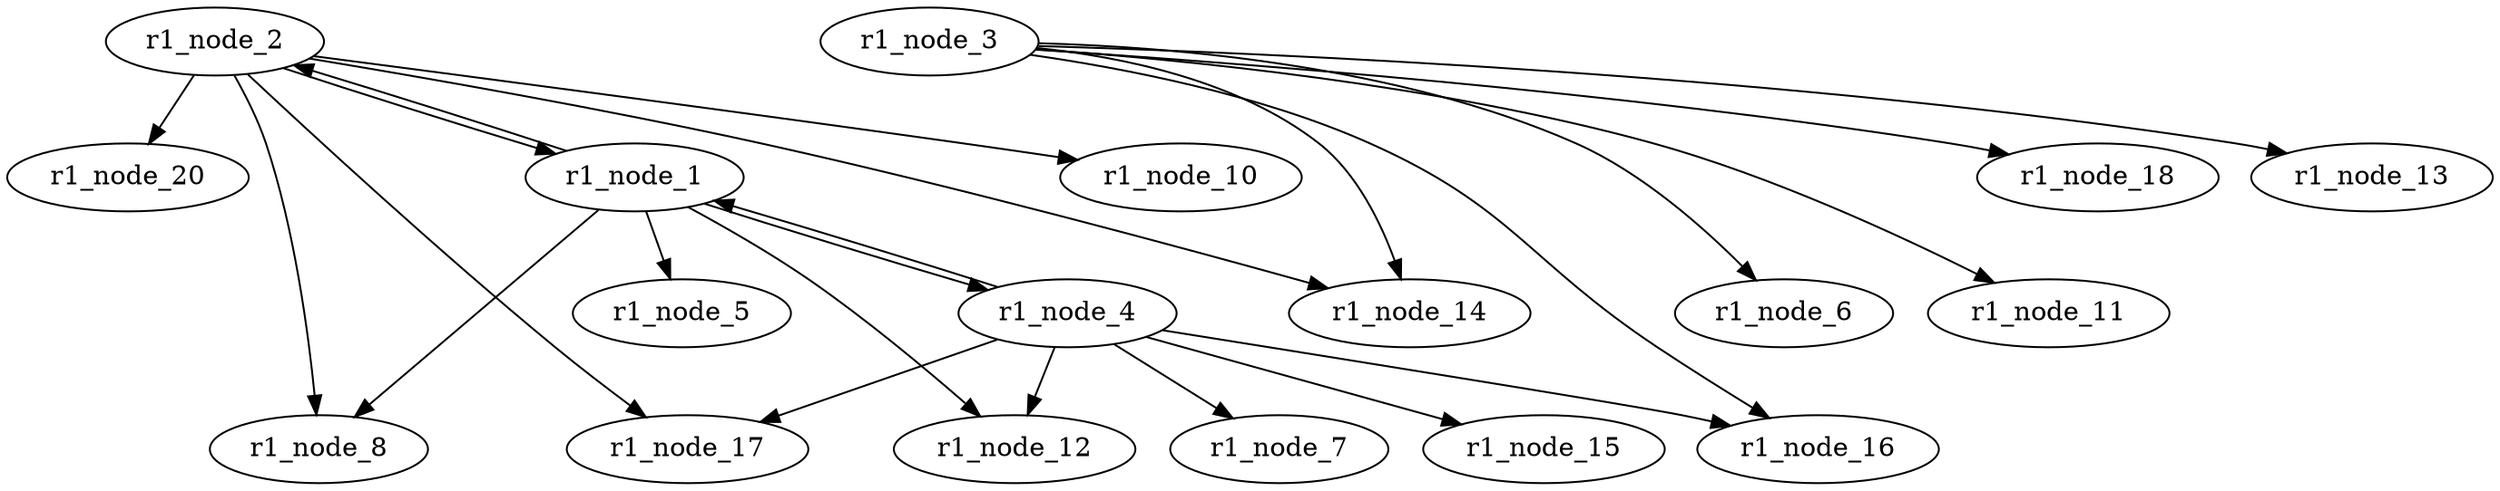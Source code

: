 strict digraph {


	"r1_node_2" [  weight=0 ];

	"r1_node_2" -> "r1_node_8" [  weight=0 ];

	"r1_node_2" -> "r1_node_10" [  weight=0 ];

	"r1_node_2" -> "r1_node_14" [  weight=0 ];

	"r1_node_2" -> "r1_node_17" [  weight=0 ];

	"r1_node_2" -> "r1_node_20" [  weight=0 ];

	"r1_node_2" -> "r1_node_1" [  weight=0 ];

	"r1_node_8" [  weight=0 ];

	"r1_node_6" [  weight=0 ];

	"r1_node_11" [  weight=0 ];

	"r1_node_16" [  weight=0 ];

	"r1_node_4" [  weight=0 ];

	"r1_node_4" -> "r1_node_16" [  weight=0 ];

	"r1_node_4" -> "r1_node_17" [  weight=0 ];

	"r1_node_4" -> "r1_node_1" [  weight=0 ];

	"r1_node_4" -> "r1_node_7" [  weight=0 ];

	"r1_node_4" -> "r1_node_12" [  weight=0 ];

	"r1_node_4" -> "r1_node_15" [  weight=0 ];

	"r1_node_10" [  weight=0 ];

	"r1_node_17" [  weight=0 ];

	"r1_node_15" [  weight=0 ];

	"r1_node_5" [  weight=0 ];

	"r1_node_14" [  weight=0 ];

	"r1_node_1" [  weight=0 ];

	"r1_node_1" -> "r1_node_2" [  weight=0 ];

	"r1_node_1" -> "r1_node_4" [  weight=0 ];

	"r1_node_1" -> "r1_node_8" [  weight=0 ];

	"r1_node_1" -> "r1_node_5" [  weight=0 ];

	"r1_node_1" -> "r1_node_12" [  weight=0 ];

	"r1_node_20" [  weight=0 ];

	"r1_node_12" [  weight=0 ];

	"r1_node_18" [  weight=0 ];

	"r1_node_3" [  weight=0 ];

	"r1_node_3" -> "r1_node_18" [  weight=0 ];

	"r1_node_3" -> "r1_node_6" [  weight=0 ];

	"r1_node_3" -> "r1_node_11" [  weight=0 ];

	"r1_node_3" -> "r1_node_14" [  weight=0 ];

	"r1_node_3" -> "r1_node_16" [  weight=0 ];

	"r1_node_3" -> "r1_node_13" [  weight=0 ];

	"r1_node_13" [  weight=0 ];

	"r1_node_7" [  weight=0 ];

}
